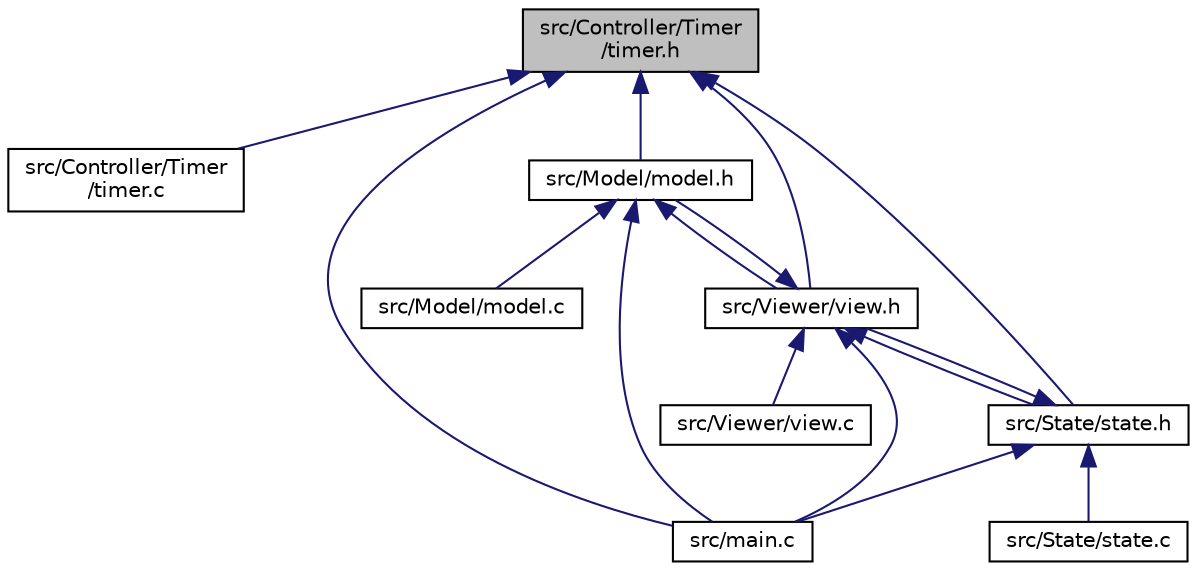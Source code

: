 digraph "src/Controller/Timer/timer.h"
{
 // LATEX_PDF_SIZE
  edge [fontname="Helvetica",fontsize="10",labelfontname="Helvetica",labelfontsize="10"];
  node [fontname="Helvetica",fontsize="10",shape=record];
  Node1 [label="src/Controller/Timer\l/timer.h",height=0.2,width=0.4,color="black", fillcolor="grey75", style="filled", fontcolor="black",tooltip=" "];
  Node1 -> Node2 [dir="back",color="midnightblue",fontsize="10",style="solid"];
  Node2 [label="src/Controller/Timer\l/timer.c",height=0.2,width=0.4,color="black", fillcolor="white", style="filled",URL="$timer_8c.html",tooltip=" "];
  Node1 -> Node3 [dir="back",color="midnightblue",fontsize="10",style="solid"];
  Node3 [label="src/Model/model.h",height=0.2,width=0.4,color="black", fillcolor="white", style="filled",URL="$model_8h.html",tooltip=" "];
  Node3 -> Node4 [dir="back",color="midnightblue",fontsize="10",style="solid"];
  Node4 [label="src/Model/model.c",height=0.2,width=0.4,color="black", fillcolor="white", style="filled",URL="$model_8c.html",tooltip=" "];
  Node3 -> Node5 [dir="back",color="midnightblue",fontsize="10",style="solid"];
  Node5 [label="src/Viewer/view.h",height=0.2,width=0.4,color="black", fillcolor="white", style="filled",URL="$view_8h.html",tooltip=" "];
  Node5 -> Node3 [dir="back",color="midnightblue",fontsize="10",style="solid"];
  Node5 -> Node6 [dir="back",color="midnightblue",fontsize="10",style="solid"];
  Node6 [label="src/State/state.h",height=0.2,width=0.4,color="black", fillcolor="white", style="filled",URL="$state_8h.html",tooltip=" "];
  Node6 -> Node7 [dir="back",color="midnightblue",fontsize="10",style="solid"];
  Node7 [label="src/State/state.c",height=0.2,width=0.4,color="black", fillcolor="white", style="filled",URL="$state_8c.html",tooltip=" "];
  Node6 -> Node5 [dir="back",color="midnightblue",fontsize="10",style="solid"];
  Node6 -> Node8 [dir="back",color="midnightblue",fontsize="10",style="solid"];
  Node8 [label="src/main.c",height=0.2,width=0.4,color="black", fillcolor="white", style="filled",URL="$main_8c.html",tooltip=" "];
  Node5 -> Node9 [dir="back",color="midnightblue",fontsize="10",style="solid"];
  Node9 [label="src/Viewer/view.c",height=0.2,width=0.4,color="black", fillcolor="white", style="filled",URL="$view_8c.html",tooltip=" "];
  Node5 -> Node8 [dir="back",color="midnightblue",fontsize="10",style="solid"];
  Node3 -> Node8 [dir="back",color="midnightblue",fontsize="10",style="solid"];
  Node1 -> Node6 [dir="back",color="midnightblue",fontsize="10",style="solid"];
  Node1 -> Node5 [dir="back",color="midnightblue",fontsize="10",style="solid"];
  Node1 -> Node8 [dir="back",color="midnightblue",fontsize="10",style="solid"];
}
